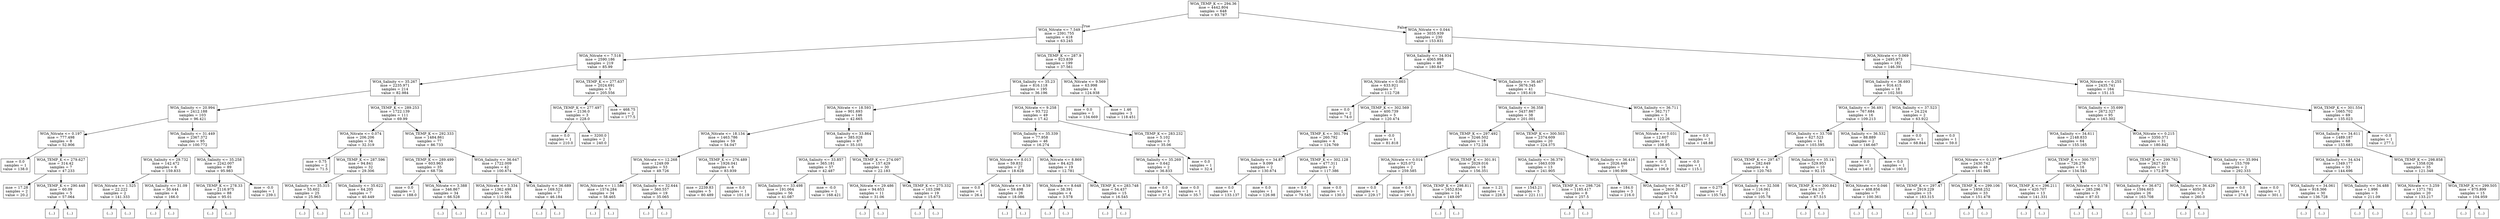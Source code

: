 digraph Tree {
node [shape=box] ;
0 [label="WOA_TEMP_K <= 294.36\nmse = 4442.804\nsamples = 648\nvalue = 93.787"] ;
1 [label="WOA_Nitrate <= 7.549\nmse = 2391.755\nsamples = 418\nvalue = 63.245"] ;
0 -> 1 [labeldistance=2.5, labelangle=45, headlabel="True"] ;
2 [label="WOA_Nitrate <= 7.518\nmse = 2590.186\nsamples = 219\nvalue = 85.99"] ;
1 -> 2 ;
3 [label="WOA_Salinity <= 35.267\nmse = 2235.971\nsamples = 214\nvalue = 82.984"] ;
2 -> 3 ;
4 [label="WOA_Salinity <= 20.994\nmse = 2412.188\nsamples = 103\nvalue = 96.421"] ;
3 -> 4 ;
5 [label="WOA_Nitrate <= 0.197\nmse = 777.498\nsamples = 8\nvalue = 52.906"] ;
4 -> 5 ;
6 [label="mse = 0.0\nsamples = 1\nvalue = 138.0"] ;
5 -> 6 ;
7 [label="WOA_TEMP_K <= 279.627\nmse = 314.42\nsamples = 7\nvalue = 47.233"] ;
5 -> 7 ;
8 [label="mse = 17.28\nsamples = 2\nvalue = 20.2"] ;
7 -> 8 ;
9 [label="WOA_TEMP_K <= 290.448\nmse = 60.09\nsamples = 5\nvalue = 57.064"] ;
7 -> 9 ;
10 [label="(...)"] ;
9 -> 10 ;
13 [label="(...)"] ;
9 -> 13 ;
16 [label="WOA_Salinity <= 31.449\nmse = 2367.372\nsamples = 95\nvalue = 100.772"] ;
4 -> 16 ;
17 [label="WOA_Salinity <= 29.732\nmse = 142.472\nsamples = 6\nvalue = 159.833"] ;
16 -> 17 ;
18 [label="WOA_Nitrate <= 1.525\nmse = 22.222\nsamples = 2\nvalue = 141.333"] ;
17 -> 18 ;
19 [label="(...)"] ;
18 -> 19 ;
20 [label="(...)"] ;
18 -> 20 ;
21 [label="WOA_Salinity <= 31.09\nmse = 30.444\nsamples = 4\nvalue = 166.0"] ;
17 -> 21 ;
22 [label="(...)"] ;
21 -> 22 ;
27 [label="(...)"] ;
21 -> 27 ;
28 [label="WOA_Salinity <= 35.258\nmse = 2242.007\nsamples = 89\nvalue = 95.983"] ;
16 -> 28 ;
29 [label="WOA_TEMP_K <= 278.33\nmse = 2116.975\nsamples = 88\nvalue = 95.01"] ;
28 -> 29 ;
30 [label="(...)"] ;
29 -> 30 ;
31 [label="(...)"] ;
29 -> 31 ;
184 [label="mse = -0.0\nsamples = 1\nvalue = 239.1"] ;
28 -> 184 ;
185 [label="WOA_TEMP_K <= 289.253\nmse = 1722.139\nsamples = 111\nvalue = 69.99"] ;
3 -> 185 ;
186 [label="WOA_Nitrate <= 0.074\nmse = 206.206\nsamples = 34\nvalue = 32.319"] ;
185 -> 186 ;
187 [label="mse = 0.75\nsamples = 2\nvalue = 71.5"] ;
186 -> 187 ;
188 [label="WOA_TEMP_K <= 287.596\nmse = 94.841\nsamples = 32\nvalue = 29.306"] ;
186 -> 188 ;
189 [label="WOA_Salinity <= 35.315\nmse = 55.602\nsamples = 25\nvalue = 25.963"] ;
188 -> 189 ;
190 [label="(...)"] ;
189 -> 190 ;
201 [label="(...)"] ;
189 -> 201 ;
214 [label="WOA_Salinity <= 35.622\nmse = 64.205\nsamples = 7\nvalue = 40.449"] ;
188 -> 214 ;
215 [label="(...)"] ;
214 -> 215 ;
216 [label="(...)"] ;
214 -> 216 ;
227 [label="WOA_TEMP_K <= 292.333\nmse = 1484.861\nsamples = 77\nvalue = 86.733"] ;
185 -> 227 ;
228 [label="WOA_TEMP_K <= 289.499\nmse = 603.963\nsamples = 35\nvalue = 68.736"] ;
227 -> 228 ;
229 [label="mse = 0.0\nsamples = 1\nvalue = 188.0"] ;
228 -> 229 ;
230 [label="WOA_Nitrate <= 3.388\nmse = 346.867\nsamples = 34\nvalue = 66.528"] ;
228 -> 230 ;
231 [label="(...)"] ;
230 -> 231 ;
270 [label="(...)"] ;
230 -> 270 ;
275 [label="WOA_Salinity <= 36.647\nmse = 1722.009\nsamples = 42\nvalue = 100.674"] ;
227 -> 275 ;
276 [label="WOA_Nitrate <= 3.334\nmse = 1362.498\nsamples = 35\nvalue = 110.664"] ;
275 -> 276 ;
277 [label="(...)"] ;
276 -> 277 ;
322 [label="(...)"] ;
276 -> 322 ;
329 [label="WOA_Salinity <= 36.689\nmse = 169.521\nsamples = 7\nvalue = 46.184"] ;
275 -> 329 ;
330 [label="(...)"] ;
329 -> 330 ;
331 [label="(...)"] ;
329 -> 331 ;
340 [label="WOA_TEMP_K <= 277.637\nmse = 2024.691\nsamples = 5\nvalue = 205.556"] ;
2 -> 340 ;
341 [label="WOA_TEMP_K <= 277.497\nmse = 2136.0\nsamples = 3\nvalue = 228.0"] ;
340 -> 341 ;
342 [label="mse = 0.0\nsamples = 1\nvalue = 210.0"] ;
341 -> 342 ;
343 [label="mse = 3200.0\nsamples = 2\nvalue = 240.0"] ;
341 -> 343 ;
344 [label="mse = 468.75\nsamples = 2\nvalue = 177.5"] ;
340 -> 344 ;
345 [label="WOA_TEMP_K <= 287.9\nmse = 923.839\nsamples = 199\nvalue = 37.561"] ;
1 -> 345 ;
346 [label="WOA_Salinity <= 35.23\nmse = 816.118\nsamples = 195\nvalue = 36.196"] ;
345 -> 346 ;
347 [label="WOA_Nitrate <= 18.593\nmse = 901.693\nsamples = 146\nvalue = 42.665"] ;
346 -> 347 ;
348 [label="WOA_Nitrate <= 18.134\nmse = 1463.786\nsamples = 59\nvalue = 54.047"] ;
347 -> 348 ;
349 [label="WOA_Nitrate <= 12.268\nmse = 1249.09\nsamples = 53\nvalue = 49.726"] ;
348 -> 349 ;
350 [label="WOA_Nitrate <= 11.586\nmse = 1574.284\nsamples = 34\nvalue = 58.465"] ;
349 -> 350 ;
351 [label="(...)"] ;
350 -> 351 ;
390 [label="(...)"] ;
350 -> 390 ;
391 [label="WOA_Salinity <= 32.644\nmse = 360.557\nsamples = 19\nvalue = 35.065"] ;
349 -> 391 ;
392 [label="(...)"] ;
391 -> 392 ;
393 [label="(...)"] ;
391 -> 393 ;
416 [label="WOA_TEMP_K <= 276.489\nmse = 1926.041\nsamples = 6\nvalue = 83.939"] ;
348 -> 416 ;
417 [label="mse = 2239.83\nsamples = 5\nvalue = 80.489"] ;
416 -> 417 ;
418 [label="mse = 0.0\nsamples = 1\nvalue = 101.19"] ;
416 -> 418 ;
419 [label="WOA_Salinity <= 33.864\nmse = 385.028\nsamples = 87\nvalue = 35.103"] ;
347 -> 419 ;
420 [label="WOA_Salinity <= 33.857\nmse = 365.181\nsamples = 57\nvalue = 42.487"] ;
419 -> 420 ;
421 [label="WOA_Salinity <= 33.498\nmse = 191.064\nsamples = 56\nvalue = 41.087"] ;
420 -> 421 ;
422 [label="(...)"] ;
421 -> 422 ;
439 [label="(...)"] ;
421 -> 439 ;
506 [label="mse = -0.0\nsamples = 1\nvalue = 168.421"] ;
420 -> 506 ;
507 [label="WOA_TEMP_K <= 274.097\nmse = 157.429\nsamples = 30\nvalue = 22.183"] ;
419 -> 507 ;
508 [label="WOA_Nitrate <= 29.486\nmse = 94.653\nsamples = 11\nvalue = 31.06"] ;
507 -> 508 ;
509 [label="(...)"] ;
508 -> 509 ;
528 [label="(...)"] ;
508 -> 528 ;
529 [label="WOA_TEMP_K <= 275.332\nmse = 103.298\nsamples = 19\nvalue = 15.673"] ;
507 -> 529 ;
530 [label="(...)"] ;
529 -> 530 ;
549 [label="(...)"] ;
529 -> 549 ;
562 [label="WOA_Nitrate <= 9.258\nmse = 93.722\nsamples = 49\nvalue = 17.42"] ;
346 -> 562 ;
563 [label="WOA_Salinity <= 35.339\nmse = 77.958\nsamples = 46\nvalue = 16.274"] ;
562 -> 563 ;
564 [label="WOA_Nitrate <= 8.013\nmse = 59.832\nsamples = 27\nvalue = 18.628"] ;
563 -> 564 ;
565 [label="mse = 0.0\nsamples = 1\nvalue = 26.4"] ;
564 -> 565 ;
566 [label="WOA_Nitrate <= 8.59\nmse = 59.498\nsamples = 26\nvalue = 18.086"] ;
564 -> 566 ;
567 [label="(...)"] ;
566 -> 567 ;
576 [label="(...)"] ;
566 -> 576 ;
577 [label="WOA_Nitrate <= 8.869\nmse = 84.425\nsamples = 19\nvalue = 12.781"] ;
563 -> 577 ;
578 [label="WOA_Nitrate <= 8.648\nmse = 38.391\nsamples = 4\nvalue = 3.578"] ;
577 -> 578 ;
579 [label="(...)"] ;
578 -> 579 ;
580 [label="(...)"] ;
578 -> 580 ;
583 [label="WOA_TEMP_K <= 283.748\nmse = 54.437\nsamples = 15\nvalue = 16.545"] ;
577 -> 583 ;
584 [label="(...)"] ;
583 -> 584 ;
593 [label="(...)"] ;
583 -> 593 ;
596 [label="WOA_TEMP_K <= 283.232\nmse = 5.102\nsamples = 3\nvalue = 35.06"] ;
562 -> 596 ;
597 [label="WOA_Salinity <= 35.269\nmse = 0.642\nsamples = 2\nvalue = 36.833"] ;
596 -> 597 ;
598 [label="mse = 0.0\nsamples = 1\nvalue = 37.4"] ;
597 -> 598 ;
599 [label="mse = 0.0\nsamples = 1\nvalue = 35.7"] ;
597 -> 599 ;
600 [label="mse = 0.0\nsamples = 1\nvalue = 32.4"] ;
596 -> 600 ;
601 [label="WOA_Nitrate <= 9.569\nmse = 63.998\nsamples = 4\nvalue = 124.938"] ;
345 -> 601 ;
602 [label="mse = 0.0\nsamples = 1\nvalue = 134.669"] ;
601 -> 602 ;
603 [label="mse = 1.46\nsamples = 3\nvalue = 118.451"] ;
601 -> 603 ;
604 [label="WOA_Nitrate <= 0.044\nmse = 3035.939\nsamples = 230\nvalue = 153.831"] ;
0 -> 604 [labeldistance=2.5, labelangle=-45, headlabel="False"] ;
605 [label="WOA_Salinity <= 34.934\nmse = 4065.998\nsamples = 48\nvalue = 180.847"] ;
604 -> 605 ;
606 [label="WOA_Nitrate <= 0.003\nmse = 633.921\nsamples = 7\nvalue = 112.728"] ;
605 -> 606 ;
607 [label="mse = 0.0\nsamples = 2\nvalue = 74.0"] ;
606 -> 607 ;
608 [label="WOA_TEMP_K <= 302.569\nmse = 400.739\nsamples = 5\nvalue = 120.474"] ;
606 -> 608 ;
609 [label="WOA_TEMP_K <= 301.794\nmse = 260.792\nsamples = 4\nvalue = 124.769"] ;
608 -> 609 ;
610 [label="WOA_Salinity <= 34.87\nmse = 9.099\nsamples = 2\nvalue = 130.674"] ;
609 -> 610 ;
611 [label="mse = 0.0\nsamples = 1\nvalue = 133.137"] ;
610 -> 611 ;
612 [label="mse = 0.0\nsamples = 1\nvalue = 126.98"] ;
610 -> 612 ;
613 [label="WOA_TEMP_K <= 302.128\nmse = 477.311\nsamples = 2\nvalue = 117.386"] ;
609 -> 613 ;
614 [label="mse = 0.0\nsamples = 1\nvalue = 79.545"] ;
613 -> 614 ;
615 [label="mse = 0.0\nsamples = 1\nvalue = 130.0"] ;
613 -> 615 ;
616 [label="mse = -0.0\nsamples = 1\nvalue = 81.818"] ;
608 -> 616 ;
617 [label="WOA_Salinity <= 36.467\nmse = 3676.345\nsamples = 41\nvalue = 193.619"] ;
605 -> 617 ;
618 [label="WOA_Salinity <= 36.358\nmse = 3437.867\nsamples = 38\nvalue = 201.001"] ;
617 -> 618 ;
619 [label="WOA_TEMP_K <= 297.492\nmse = 3246.502\nsamples = 18\nvalue = 172.234"] ;
618 -> 619 ;
620 [label="WOA_Nitrate <= 0.014\nmse = 925.072\nsamples = 2\nvalue = 259.585"] ;
619 -> 620 ;
621 [label="mse = 0.0\nsamples = 1\nvalue = 229.17"] ;
620 -> 621 ;
622 [label="mse = 0.0\nsamples = 1\nvalue = 290.0"] ;
620 -> 622 ;
623 [label="WOA_TEMP_K <= 301.91\nmse = 2029.016\nsamples = 16\nvalue = 156.351"] ;
619 -> 623 ;
624 [label="WOA_TEMP_K <= 298.811\nmse = 1652.834\nsamples = 14\nvalue = 149.097"] ;
623 -> 624 ;
625 [label="(...)"] ;
624 -> 625 ;
634 [label="(...)"] ;
624 -> 634 ;
643 [label="mse = 1.21\nsamples = 2\nvalue = 228.9"] ;
623 -> 643 ;
644 [label="WOA_TEMP_K <= 300.503\nmse = 2374.609\nsamples = 20\nvalue = 224.375"] ;
618 -> 644 ;
645 [label="WOA_Salinity <= 36.379\nmse = 1663.039\nsamples = 13\nvalue = 241.905"] ;
644 -> 645 ;
646 [label="mse = 1543.21\nsamples = 5\nvalue = 221.111"] ;
645 -> 646 ;
647 [label="WOA_TEMP_K <= 298.726\nmse = 1185.417\nsamples = 8\nvalue = 257.5"] ;
645 -> 647 ;
648 [label="(...)"] ;
647 -> 648 ;
649 [label="(...)"] ;
647 -> 649 ;
652 [label="WOA_Salinity <= 36.416\nmse = 2026.446\nsamples = 7\nvalue = 190.909"] ;
644 -> 652 ;
653 [label="mse = 184.0\nsamples = 3\nvalue = 216.0"] ;
652 -> 653 ;
654 [label="WOA_Salinity <= 36.427\nmse = 2600.0\nsamples = 4\nvalue = 170.0"] ;
652 -> 654 ;
655 [label="(...)"] ;
654 -> 655 ;
656 [label="(...)"] ;
654 -> 656 ;
657 [label="WOA_Salinity <= 36.711\nmse = 362.717\nsamples = 3\nvalue = 122.26"] ;
617 -> 657 ;
658 [label="WOA_Nitrate <= 0.031\nmse = 12.607\nsamples = 2\nvalue = 108.95"] ;
657 -> 658 ;
659 [label="mse = -0.0\nsamples = 1\nvalue = 106.9"] ;
658 -> 659 ;
660 [label="mse = -0.0\nsamples = 1\nvalue = 115.1"] ;
658 -> 660 ;
661 [label="mse = 0.0\nsamples = 1\nvalue = 148.88"] ;
657 -> 661 ;
662 [label="WOA_Nitrate <= 0.069\nmse = 2495.973\nsamples = 182\nvalue = 146.391"] ;
604 -> 662 ;
663 [label="WOA_Salinity <= 36.693\nmse = 916.415\nsamples = 18\nvalue = 102.503"] ;
662 -> 663 ;
664 [label="WOA_Salinity <= 36.491\nmse = 767.684\nsamples = 16\nvalue = 109.213"] ;
663 -> 664 ;
665 [label="WOA_Salinity <= 33.708\nmse = 627.523\nsamples = 14\nvalue = 103.595"] ;
664 -> 665 ;
666 [label="WOA_TEMP_K <= 297.47\nmse = 282.649\nsamples = 4\nvalue = 120.763"] ;
665 -> 666 ;
667 [label="mse = 0.275\nsamples = 2\nvalue = 135.745"] ;
666 -> 667 ;
668 [label="WOA_Salinity <= 32.508\nmse = 116.061\nsamples = 2\nvalue = 105.78"] ;
666 -> 668 ;
669 [label="(...)"] ;
668 -> 669 ;
670 [label="(...)"] ;
668 -> 670 ;
671 [label="WOA_Salinity <= 35.14\nmse = 529.953\nsamples = 10\nvalue = 92.15"] ;
665 -> 671 ;
672 [label="WOA_TEMP_K <= 300.842\nmse = 84.107\nsamples = 3\nvalue = 67.515"] ;
671 -> 672 ;
673 [label="(...)"] ;
672 -> 673 ;
674 [label="(...)"] ;
672 -> 674 ;
675 [label="WOA_Nitrate <= 0.046\nmse = 408.856\nsamples = 7\nvalue = 100.361"] ;
671 -> 675 ;
676 [label="(...)"] ;
675 -> 676 ;
677 [label="(...)"] ;
675 -> 677 ;
688 [label="WOA_Salinity <= 36.532\nmse = 88.889\nsamples = 2\nvalue = 146.667"] ;
664 -> 688 ;
689 [label="mse = 0.0\nsamples = 1\nvalue = 140.0"] ;
688 -> 689 ;
690 [label="mse = 0.0\nsamples = 1\nvalue = 160.0"] ;
688 -> 690 ;
691 [label="WOA_Salinity <= 37.523\nmse = 24.224\nsamples = 2\nvalue = 63.922"] ;
663 -> 691 ;
692 [label="mse = 0.0\nsamples = 1\nvalue = 68.844"] ;
691 -> 692 ;
693 [label="mse = 0.0\nsamples = 1\nvalue = 59.0"] ;
691 -> 693 ;
694 [label="WOA_Nitrate <= 0.255\nmse = 2435.741\nsamples = 164\nvalue = 151.15"] ;
662 -> 694 ;
695 [label="WOA_Salinity <= 35.699\nmse = 2672.327\nsamples = 95\nvalue = 163.302"] ;
694 -> 695 ;
696 [label="WOA_Salinity <= 34.611\nmse = 2148.833\nsamples = 64\nvalue = 155.165"] ;
695 -> 696 ;
697 [label="WOA_Nitrate <= 0.137\nmse = 2430.742\nsamples = 48\nvalue = 161.945"] ;
696 -> 697 ;
698 [label="WOA_TEMP_K <= 297.47\nmse = 2919.229\nsamples = 15\nvalue = 183.315"] ;
697 -> 698 ;
699 [label="(...)"] ;
698 -> 699 ;
702 [label="(...)"] ;
698 -> 702 ;
717 [label="WOA_TEMP_K <= 299.106\nmse = 1858.252\nsamples = 33\nvalue = 151.478"] ;
697 -> 717 ;
718 [label="(...)"] ;
717 -> 718 ;
751 [label="(...)"] ;
717 -> 751 ;
762 [label="WOA_TEMP_K <= 300.757\nmse = 726.276\nsamples = 16\nvalue = 134.543"] ;
696 -> 762 ;
763 [label="WOA_TEMP_K <= 296.211\nmse = 420.707\nsamples = 13\nvalue = 141.331"] ;
762 -> 763 ;
764 [label="(...)"] ;
763 -> 764 ;
769 [label="(...)"] ;
763 -> 769 ;
786 [label="WOA_Nitrate <= 0.178\nmse = 285.296\nsamples = 3\nvalue = 87.03"] ;
762 -> 786 ;
787 [label="(...)"] ;
786 -> 787 ;
788 [label="(...)"] ;
786 -> 788 ;
791 [label="WOA_Nitrate <= 0.215\nmse = 3350.371\nsamples = 31\nvalue = 180.842"] ;
695 -> 791 ;
792 [label="WOA_TEMP_K <= 299.783\nmse = 2627.411\nsamples = 29\nvalue = 172.879"] ;
791 -> 792 ;
793 [label="WOA_Salinity <= 36.672\nmse = 1594.603\nsamples = 26\nvalue = 163.708"] ;
792 -> 793 ;
794 [label="(...)"] ;
793 -> 794 ;
823 [label="(...)"] ;
793 -> 823 ;
828 [label="WOA_Salinity <= 36.429\nmse = 4050.0\nsamples = 3\nvalue = 260.0"] ;
792 -> 828 ;
829 [label="(...)"] ;
828 -> 829 ;
830 [label="(...)"] ;
828 -> 830 ;
831 [label="WOA_Salinity <= 35.994\nmse = 153.709\nsamples = 2\nvalue = 292.333"] ;
791 -> 831 ;
832 [label="mse = 0.0\nsamples = 1\nvalue = 274.8"] ;
831 -> 832 ;
833 [label="mse = 0.0\nsamples = 1\nvalue = 301.1"] ;
831 -> 833 ;
834 [label="WOA_TEMP_K <= 301.554\nmse = 1665.702\nsamples = 69\nvalue = 135.023"] ;
694 -> 834 ;
835 [label="WOA_Salinity <= 34.611\nmse = 1489.187\nsamples = 68\nvalue = 133.683"] ;
834 -> 835 ;
836 [label="WOA_Salinity <= 34.434\nmse = 1349.177\nsamples = 33\nvalue = 144.696"] ;
835 -> 836 ;
837 [label="WOA_Salinity <= 34.061\nmse = 918.366\nsamples = 30\nvalue = 136.728"] ;
836 -> 837 ;
838 [label="(...)"] ;
837 -> 838 ;
881 [label="(...)"] ;
837 -> 881 ;
886 [label="WOA_Salinity <= 34.488\nmse = 1.996\nsamples = 3\nvalue = 211.09"] ;
836 -> 886 ;
887 [label="(...)"] ;
886 -> 887 ;
888 [label="(...)"] ;
886 -> 888 ;
889 [label="WOA_TEMP_K <= 298.858\nmse = 1358.026\nsamples = 35\nvalue = 121.348"] ;
835 -> 889 ;
890 [label="WOA_Nitrate <= 3.259\nmse = 1371.781\nsamples = 20\nvalue = 133.217"] ;
889 -> 890 ;
891 [label="(...)"] ;
890 -> 891 ;
924 [label="(...)"] ;
890 -> 924 ;
927 [label="WOA_TEMP_K <= 299.505\nmse = 875.899\nsamples = 15\nvalue = 104.959"] ;
889 -> 927 ;
928 [label="(...)"] ;
927 -> 928 ;
933 [label="(...)"] ;
927 -> 933 ;
956 [label="mse = -0.0\nsamples = 1\nvalue = 277.1"] ;
834 -> 956 ;
}